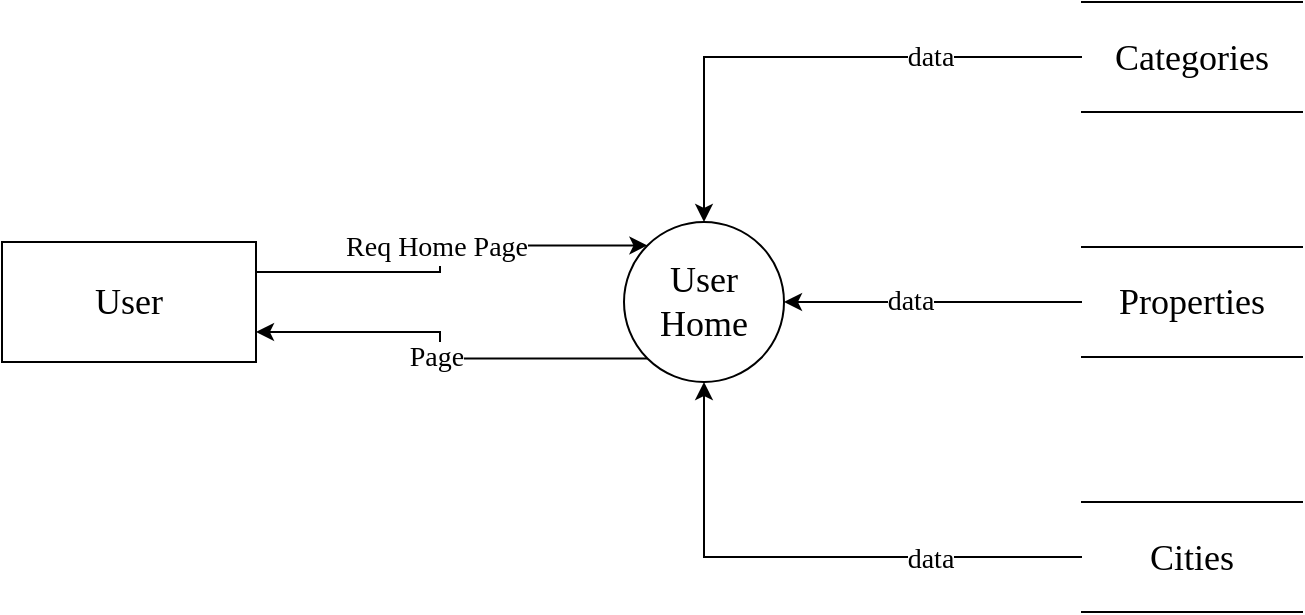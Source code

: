 <mxfile version="17.1.3" type="google"><diagram id="HeBkzXPH-GdMvk_lJBK_" name="Page-1"><mxGraphModel grid="1" gridSize="10" guides="1" tooltips="1" connect="1" arrows="1" page="1" fold="1" pageScale="1" pageWidth="827" pageHeight="1169" background="none" math="0" shadow="0"><root><mxCell id="0"/><mxCell id="1" parent="0"/><mxCell id="6l1TLSjAQP7HA2U_qRRk-19" value="" style="edgeStyle=orthogonalEdgeStyle;rounded=0;orthogonalLoop=1;jettySize=auto;html=1;fontFamily=Times New Roman;fontSize=16;entryX=0.25;entryY=1;entryDx=0;entryDy=0;exitX=1;exitY=0;exitDx=0;exitDy=0;" parent="1" edge="1"><mxGeometry relative="1" as="geometry"><mxPoint x="660" y="100" as="targetPoint"/></mxGeometry></mxCell><mxCell id="6l1TLSjAQP7HA2U_qRRk-21" style="edgeStyle=orthogonalEdgeStyle;rounded=0;orthogonalLoop=1;jettySize=auto;html=1;exitX=0.75;exitY=1;exitDx=0;exitDy=0;entryX=1;entryY=1;entryDx=0;entryDy=0;fontFamily=Times New Roman;fontSize=16;" parent="1" edge="1"><mxGeometry relative="1" as="geometry"><Array as="points"><mxPoint x="720" y="247"/></Array><mxPoint x="720" y="100" as="sourcePoint"/></mxGeometry></mxCell><mxCell id="ppLeph98q2jPRG6dnW5D-12" value="&lt;span style=&quot;font-size: 18px&quot;&gt;User&lt;/span&gt;" style="rounded=0;whiteSpace=wrap;html=1;fontFamily=Times New Roman;" parent="1" vertex="1"><mxGeometry x="100" y="160" width="127" height="60" as="geometry"/></mxCell><mxCell id="ybVQCAMKLovBi2533NB--38" style="rounded=0;orthogonalLoop=1;jettySize=auto;html=1;exitX=0;exitY=1;exitDx=0;exitDy=0;fontSize=17;startArrow=none;startFill=0;endArrow=classic;endFill=1;entryX=1;entryY=0.75;entryDx=0;entryDy=0;edgeStyle=orthogonalEdgeStyle;fontFamily=Times New Roman;" parent="1" source="ybVQCAMKLovBi2533NB--40" target="ppLeph98q2jPRG6dnW5D-12" edge="1"><mxGeometry relative="1" as="geometry"><mxPoint x="311" y="210" as="targetPoint"/></mxGeometry></mxCell><mxCell id="ybVQCAMKLovBi2533NB--39" value="Page" style="edgeLabel;html=1;align=center;verticalAlign=middle;resizable=0;points=[];fontSize=14;fontFamily=Times New Roman;" parent="ybVQCAMKLovBi2533NB--38" connectable="0" vertex="1"><mxGeometry x="-0.83" y="2" relative="1" as="geometry"><mxPoint x="-88" y="-3" as="offset"/></mxGeometry></mxCell><mxCell id="ybVQCAMKLovBi2533NB--40" value="&lt;p&gt;&lt;font style=&quot;font-size: 18px&quot;&gt;User Home&lt;/font&gt;&lt;/p&gt;" style="ellipse;whiteSpace=wrap;html=1;aspect=fixed;shadow=0;sketch=0;rotation=0;fontFamily=Times New Roman;" parent="1" vertex="1"><mxGeometry x="411" y="150" width="80" height="80" as="geometry"/></mxCell><mxCell id="ybVQCAMKLovBi2533NB--41" style="edgeStyle=orthogonalEdgeStyle;rounded=0;orthogonalLoop=1;jettySize=auto;html=1;exitX=0;exitY=0.5;exitDx=0;exitDy=0;entryX=1;entryY=0.5;entryDx=0;entryDy=0;fontSize=17;elbow=vertical;fontFamily=Times New Roman;" parent="1" source="ybVQCAMKLovBi2533NB--43" target="ybVQCAMKLovBi2533NB--40" edge="1"><mxGeometry relative="1" as="geometry"/></mxCell><mxCell id="ybVQCAMKLovBi2533NB--42" value="data" style="edgeLabel;html=1;align=center;verticalAlign=middle;resizable=0;points=[];fontSize=14;fontFamily=Times New Roman;" parent="ybVQCAMKLovBi2533NB--41" connectable="0" vertex="1"><mxGeometry x="0.16" relative="1" as="geometry"><mxPoint as="offset"/></mxGeometry></mxCell><mxCell id="ybVQCAMKLovBi2533NB--43" value="&lt;span style=&quot;font-size: 18px&quot;&gt;Properties&lt;/span&gt;" style="shape=partialRectangle;whiteSpace=wrap;html=1;left=0;right=0;fillColor=default;rounded=0;shadow=0;glass=0;sketch=0;fontFamily=Times New Roman;fontSize=16;gradientColor=none;" parent="1" vertex="1"><mxGeometry x="640" y="162.5" width="110" height="55" as="geometry"/></mxCell><mxCell id="ybVQCAMKLovBi2533NB--44" style="rounded=0;orthogonalLoop=1;jettySize=auto;html=1;entryX=0;entryY=0;entryDx=0;entryDy=0;fontSize=17;startArrow=none;startFill=0;endArrow=classic;endFill=1;exitX=1;exitY=0.25;exitDx=0;exitDy=0;edgeStyle=orthogonalEdgeStyle;fontFamily=Times New Roman;" parent="1" source="ppLeph98q2jPRG6dnW5D-12" target="ybVQCAMKLovBi2533NB--40" edge="1"><mxGeometry relative="1" as="geometry"><mxPoint x="311" y="180" as="sourcePoint"/></mxGeometry></mxCell><mxCell id="ybVQCAMKLovBi2533NB--45" value="Req Home Page" style="edgeLabel;html=1;align=center;verticalAlign=middle;resizable=0;points=[];fontSize=14;fontFamily=Times New Roman;" parent="ybVQCAMKLovBi2533NB--44" connectable="0" vertex="1"><mxGeometry x="0.81" y="2" relative="1" as="geometry"><mxPoint x="-86" y="3" as="offset"/></mxGeometry></mxCell><mxCell id="CT9teUjzfMZrpAwWLgaj-5" style="edgeStyle=orthogonalEdgeStyle;rounded=0;orthogonalLoop=1;jettySize=auto;html=1;entryX=0.5;entryY=0;entryDx=0;entryDy=0;fontSize=18;fontFamily=Times New Roman;" parent="1" source="CT9teUjzfMZrpAwWLgaj-1" target="ybVQCAMKLovBi2533NB--40" edge="1"><mxGeometry relative="1" as="geometry"/></mxCell><mxCell id="CT9teUjzfMZrpAwWLgaj-7" value="&lt;font style=&quot;font-size: 14px&quot;&gt;data&lt;/font&gt;" style="edgeLabel;html=1;align=center;verticalAlign=middle;resizable=0;points=[];fontSize=18;fontFamily=Times New Roman;" parent="CT9teUjzfMZrpAwWLgaj-5" connectable="0" vertex="1"><mxGeometry x="-0.44" y="-2" relative="1" as="geometry"><mxPoint as="offset"/></mxGeometry></mxCell><mxCell id="CT9teUjzfMZrpAwWLgaj-1" value="&lt;font style=&quot;font-size: 18px&quot;&gt;Categories&lt;/font&gt;" style="shape=partialRectangle;whiteSpace=wrap;html=1;left=0;right=0;fillColor=default;rounded=0;shadow=0;glass=0;sketch=0;fontFamily=Times New Roman;fontSize=16;gradientColor=none;" parent="1" vertex="1"><mxGeometry x="640" y="40" width="110" height="55" as="geometry"/></mxCell><mxCell id="CT9teUjzfMZrpAwWLgaj-6" style="edgeStyle=orthogonalEdgeStyle;rounded=0;orthogonalLoop=1;jettySize=auto;html=1;entryX=0.5;entryY=1;entryDx=0;entryDy=0;fontSize=18;fontFamily=Times New Roman;" parent="1" source="CT9teUjzfMZrpAwWLgaj-4" target="ybVQCAMKLovBi2533NB--40" edge="1"><mxGeometry relative="1" as="geometry"/></mxCell><mxCell id="CT9teUjzfMZrpAwWLgaj-8" value="data" style="edgeLabel;html=1;align=center;verticalAlign=middle;resizable=0;points=[];fontSize=14;fontFamily=Times New Roman;" parent="CT9teUjzfMZrpAwWLgaj-6" connectable="0" vertex="1"><mxGeometry x="-0.45" y="1" relative="1" as="geometry"><mxPoint as="offset"/></mxGeometry></mxCell><mxCell id="CT9teUjzfMZrpAwWLgaj-4" value="&lt;font style=&quot;font-size: 18px&quot;&gt;Cities&lt;/font&gt;" style="shape=partialRectangle;whiteSpace=wrap;html=1;left=0;right=0;fillColor=default;rounded=0;shadow=0;glass=0;sketch=0;fontFamily=Times New Roman;fontSize=16;gradientColor=none;" parent="1" vertex="1"><mxGeometry x="640" y="290" width="110" height="55" as="geometry"/></mxCell></root></mxGraphModel></diagram></mxfile>